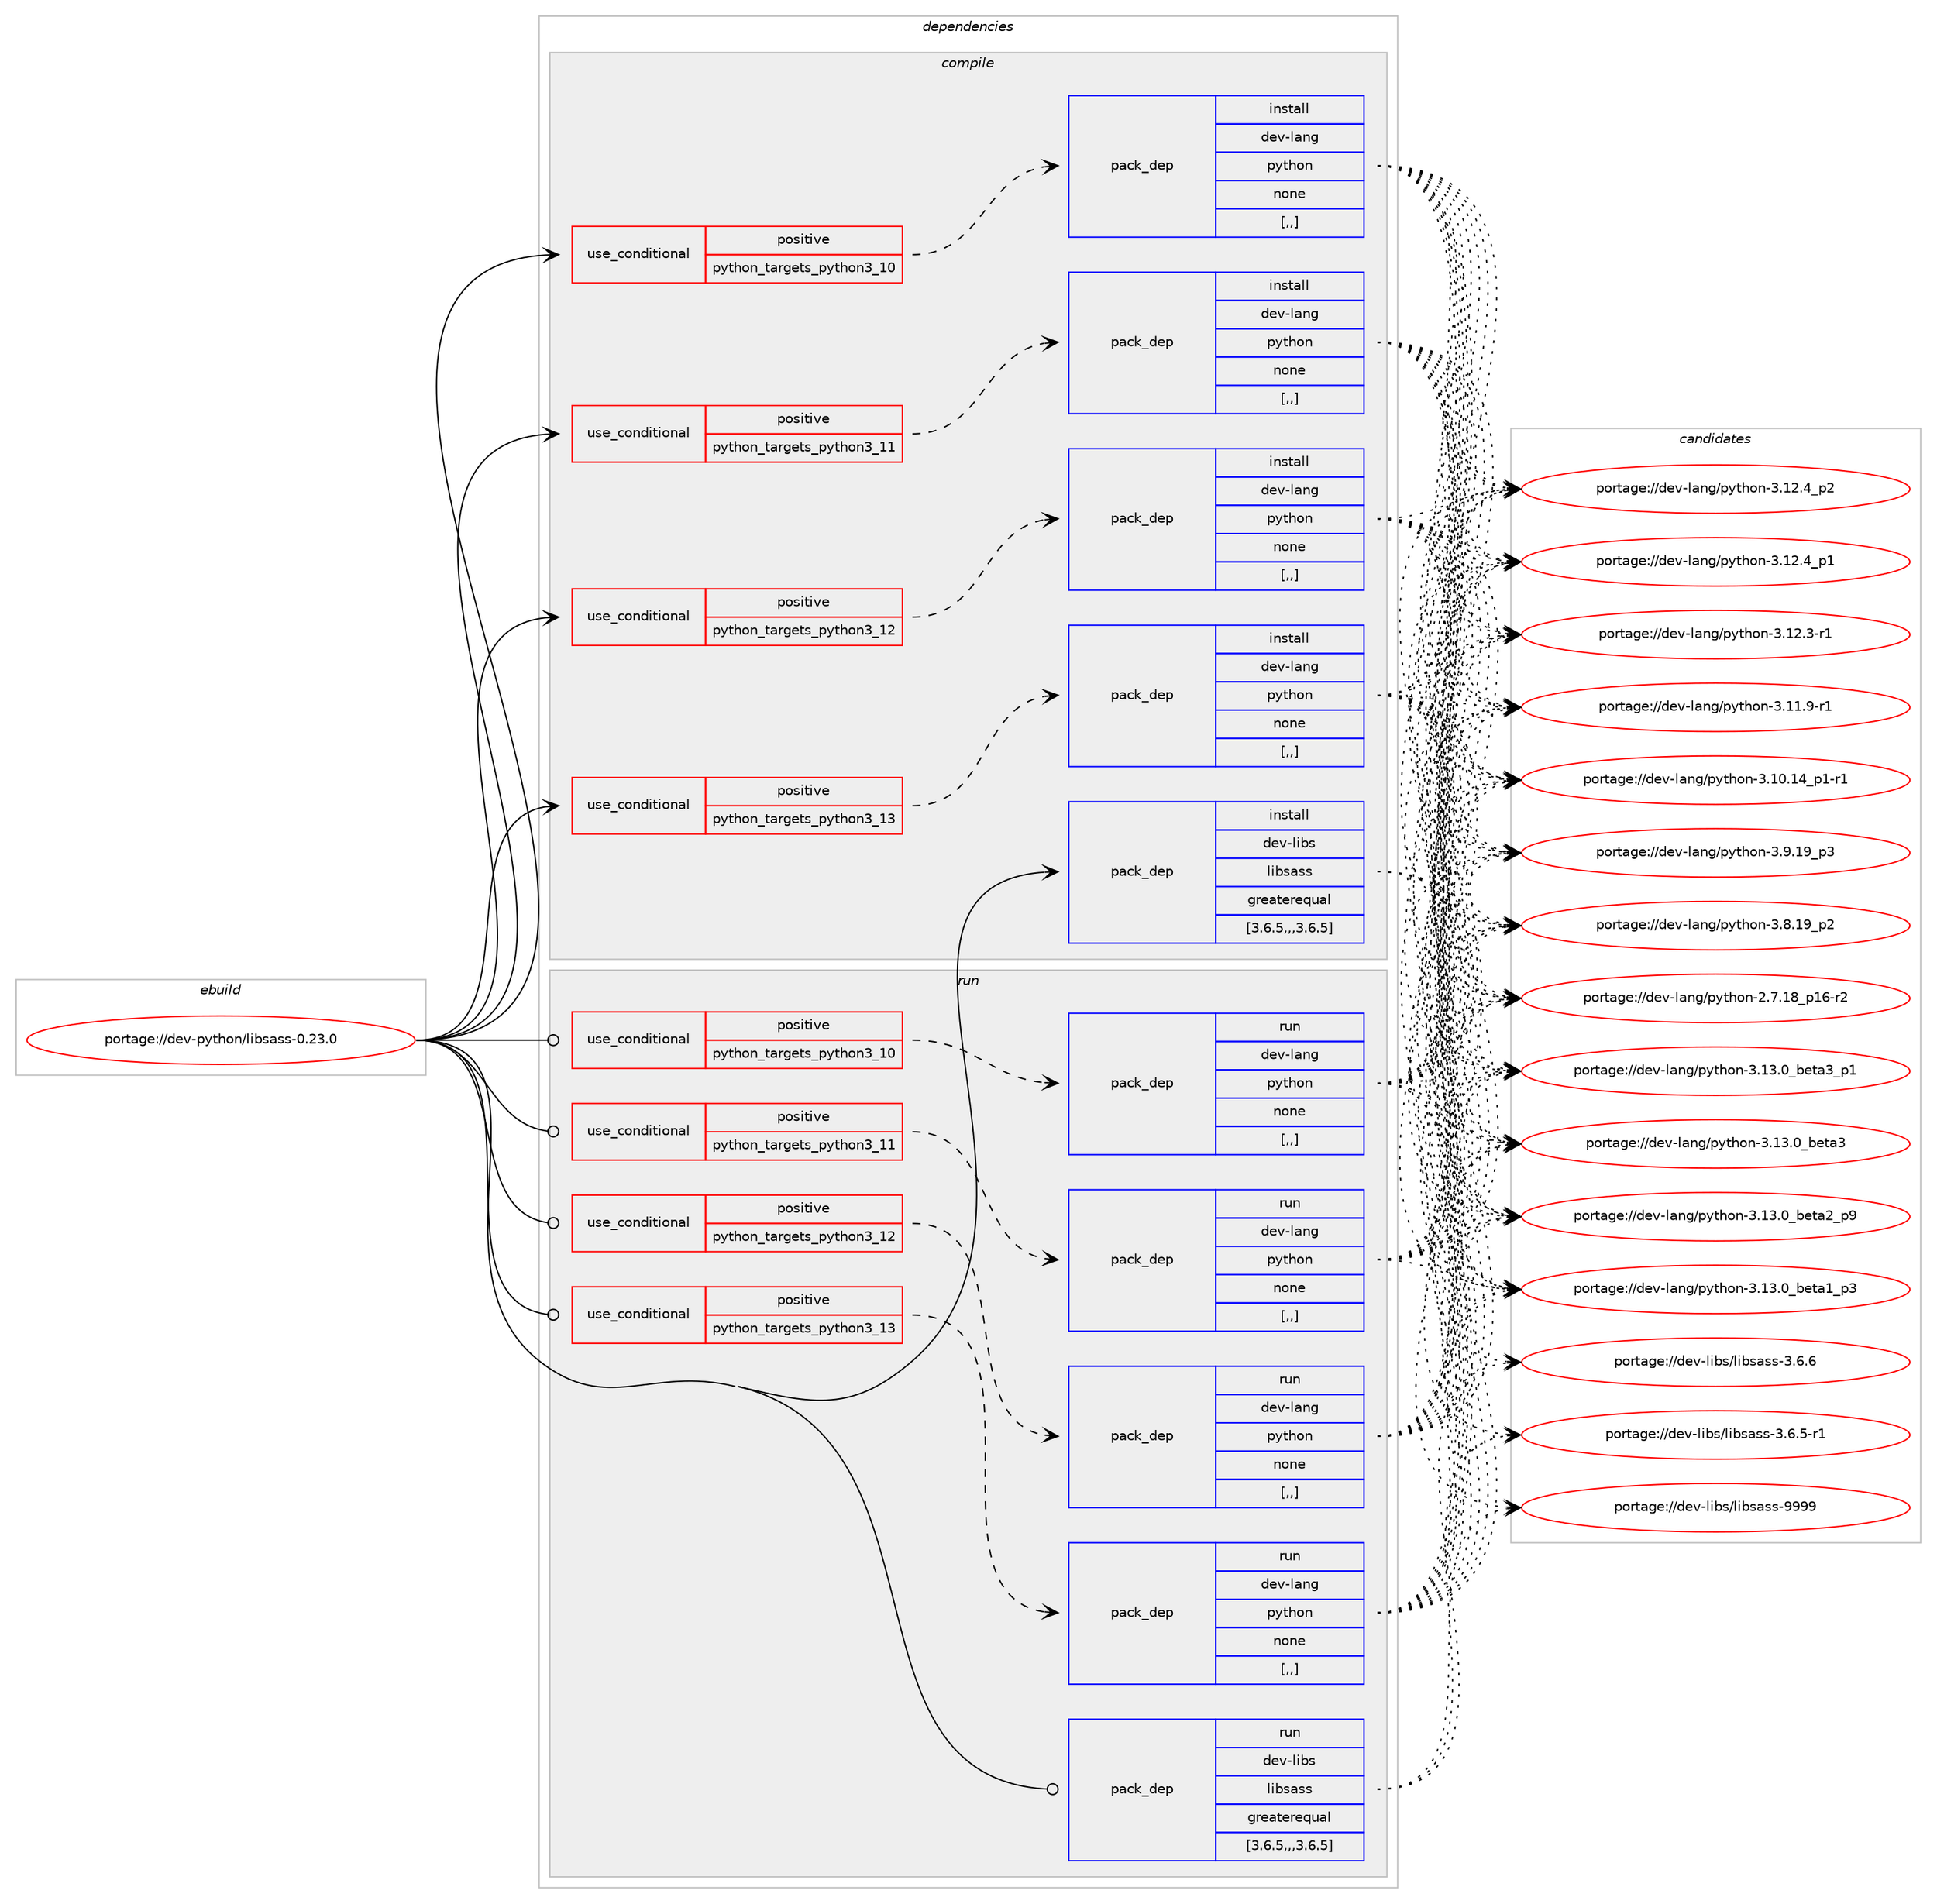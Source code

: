 digraph prolog {

# *************
# Graph options
# *************

newrank=true;
concentrate=true;
compound=true;
graph [rankdir=LR,fontname=Helvetica,fontsize=10,ranksep=1.5];#, ranksep=2.5, nodesep=0.2];
edge  [arrowhead=vee];
node  [fontname=Helvetica,fontsize=10];

# **********
# The ebuild
# **********

subgraph cluster_leftcol {
color=gray;
label=<<i>ebuild</i>>;
id [label="portage://dev-python/libsass-0.23.0", color=red, width=4, href="../dev-python/libsass-0.23.0.svg"];
}

# ****************
# The dependencies
# ****************

subgraph cluster_midcol {
color=gray;
label=<<i>dependencies</i>>;
subgraph cluster_compile {
fillcolor="#eeeeee";
style=filled;
label=<<i>compile</i>>;
subgraph cond34180 {
dependency149624 [label=<<TABLE BORDER="0" CELLBORDER="1" CELLSPACING="0" CELLPADDING="4"><TR><TD ROWSPAN="3" CELLPADDING="10">use_conditional</TD></TR><TR><TD>positive</TD></TR><TR><TD>python_targets_python3_10</TD></TR></TABLE>>, shape=none, color=red];
subgraph pack114195 {
dependency149625 [label=<<TABLE BORDER="0" CELLBORDER="1" CELLSPACING="0" CELLPADDING="4" WIDTH="220"><TR><TD ROWSPAN="6" CELLPADDING="30">pack_dep</TD></TR><TR><TD WIDTH="110">install</TD></TR><TR><TD>dev-lang</TD></TR><TR><TD>python</TD></TR><TR><TD>none</TD></TR><TR><TD>[,,]</TD></TR></TABLE>>, shape=none, color=blue];
}
dependency149624:e -> dependency149625:w [weight=20,style="dashed",arrowhead="vee"];
}
id:e -> dependency149624:w [weight=20,style="solid",arrowhead="vee"];
subgraph cond34181 {
dependency149626 [label=<<TABLE BORDER="0" CELLBORDER="1" CELLSPACING="0" CELLPADDING="4"><TR><TD ROWSPAN="3" CELLPADDING="10">use_conditional</TD></TR><TR><TD>positive</TD></TR><TR><TD>python_targets_python3_11</TD></TR></TABLE>>, shape=none, color=red];
subgraph pack114196 {
dependency149627 [label=<<TABLE BORDER="0" CELLBORDER="1" CELLSPACING="0" CELLPADDING="4" WIDTH="220"><TR><TD ROWSPAN="6" CELLPADDING="30">pack_dep</TD></TR><TR><TD WIDTH="110">install</TD></TR><TR><TD>dev-lang</TD></TR><TR><TD>python</TD></TR><TR><TD>none</TD></TR><TR><TD>[,,]</TD></TR></TABLE>>, shape=none, color=blue];
}
dependency149626:e -> dependency149627:w [weight=20,style="dashed",arrowhead="vee"];
}
id:e -> dependency149626:w [weight=20,style="solid",arrowhead="vee"];
subgraph cond34182 {
dependency149628 [label=<<TABLE BORDER="0" CELLBORDER="1" CELLSPACING="0" CELLPADDING="4"><TR><TD ROWSPAN="3" CELLPADDING="10">use_conditional</TD></TR><TR><TD>positive</TD></TR><TR><TD>python_targets_python3_12</TD></TR></TABLE>>, shape=none, color=red];
subgraph pack114197 {
dependency149629 [label=<<TABLE BORDER="0" CELLBORDER="1" CELLSPACING="0" CELLPADDING="4" WIDTH="220"><TR><TD ROWSPAN="6" CELLPADDING="30">pack_dep</TD></TR><TR><TD WIDTH="110">install</TD></TR><TR><TD>dev-lang</TD></TR><TR><TD>python</TD></TR><TR><TD>none</TD></TR><TR><TD>[,,]</TD></TR></TABLE>>, shape=none, color=blue];
}
dependency149628:e -> dependency149629:w [weight=20,style="dashed",arrowhead="vee"];
}
id:e -> dependency149628:w [weight=20,style="solid",arrowhead="vee"];
subgraph cond34183 {
dependency149630 [label=<<TABLE BORDER="0" CELLBORDER="1" CELLSPACING="0" CELLPADDING="4"><TR><TD ROWSPAN="3" CELLPADDING="10">use_conditional</TD></TR><TR><TD>positive</TD></TR><TR><TD>python_targets_python3_13</TD></TR></TABLE>>, shape=none, color=red];
subgraph pack114198 {
dependency149631 [label=<<TABLE BORDER="0" CELLBORDER="1" CELLSPACING="0" CELLPADDING="4" WIDTH="220"><TR><TD ROWSPAN="6" CELLPADDING="30">pack_dep</TD></TR><TR><TD WIDTH="110">install</TD></TR><TR><TD>dev-lang</TD></TR><TR><TD>python</TD></TR><TR><TD>none</TD></TR><TR><TD>[,,]</TD></TR></TABLE>>, shape=none, color=blue];
}
dependency149630:e -> dependency149631:w [weight=20,style="dashed",arrowhead="vee"];
}
id:e -> dependency149630:w [weight=20,style="solid",arrowhead="vee"];
subgraph pack114199 {
dependency149632 [label=<<TABLE BORDER="0" CELLBORDER="1" CELLSPACING="0" CELLPADDING="4" WIDTH="220"><TR><TD ROWSPAN="6" CELLPADDING="30">pack_dep</TD></TR><TR><TD WIDTH="110">install</TD></TR><TR><TD>dev-libs</TD></TR><TR><TD>libsass</TD></TR><TR><TD>greaterequal</TD></TR><TR><TD>[3.6.5,,,3.6.5]</TD></TR></TABLE>>, shape=none, color=blue];
}
id:e -> dependency149632:w [weight=20,style="solid",arrowhead="vee"];
}
subgraph cluster_compileandrun {
fillcolor="#eeeeee";
style=filled;
label=<<i>compile and run</i>>;
}
subgraph cluster_run {
fillcolor="#eeeeee";
style=filled;
label=<<i>run</i>>;
subgraph cond34184 {
dependency149633 [label=<<TABLE BORDER="0" CELLBORDER="1" CELLSPACING="0" CELLPADDING="4"><TR><TD ROWSPAN="3" CELLPADDING="10">use_conditional</TD></TR><TR><TD>positive</TD></TR><TR><TD>python_targets_python3_10</TD></TR></TABLE>>, shape=none, color=red];
subgraph pack114200 {
dependency149634 [label=<<TABLE BORDER="0" CELLBORDER="1" CELLSPACING="0" CELLPADDING="4" WIDTH="220"><TR><TD ROWSPAN="6" CELLPADDING="30">pack_dep</TD></TR><TR><TD WIDTH="110">run</TD></TR><TR><TD>dev-lang</TD></TR><TR><TD>python</TD></TR><TR><TD>none</TD></TR><TR><TD>[,,]</TD></TR></TABLE>>, shape=none, color=blue];
}
dependency149633:e -> dependency149634:w [weight=20,style="dashed",arrowhead="vee"];
}
id:e -> dependency149633:w [weight=20,style="solid",arrowhead="odot"];
subgraph cond34185 {
dependency149635 [label=<<TABLE BORDER="0" CELLBORDER="1" CELLSPACING="0" CELLPADDING="4"><TR><TD ROWSPAN="3" CELLPADDING="10">use_conditional</TD></TR><TR><TD>positive</TD></TR><TR><TD>python_targets_python3_11</TD></TR></TABLE>>, shape=none, color=red];
subgraph pack114201 {
dependency149636 [label=<<TABLE BORDER="0" CELLBORDER="1" CELLSPACING="0" CELLPADDING="4" WIDTH="220"><TR><TD ROWSPAN="6" CELLPADDING="30">pack_dep</TD></TR><TR><TD WIDTH="110">run</TD></TR><TR><TD>dev-lang</TD></TR><TR><TD>python</TD></TR><TR><TD>none</TD></TR><TR><TD>[,,]</TD></TR></TABLE>>, shape=none, color=blue];
}
dependency149635:e -> dependency149636:w [weight=20,style="dashed",arrowhead="vee"];
}
id:e -> dependency149635:w [weight=20,style="solid",arrowhead="odot"];
subgraph cond34186 {
dependency149637 [label=<<TABLE BORDER="0" CELLBORDER="1" CELLSPACING="0" CELLPADDING="4"><TR><TD ROWSPAN="3" CELLPADDING="10">use_conditional</TD></TR><TR><TD>positive</TD></TR><TR><TD>python_targets_python3_12</TD></TR></TABLE>>, shape=none, color=red];
subgraph pack114202 {
dependency149638 [label=<<TABLE BORDER="0" CELLBORDER="1" CELLSPACING="0" CELLPADDING="4" WIDTH="220"><TR><TD ROWSPAN="6" CELLPADDING="30">pack_dep</TD></TR><TR><TD WIDTH="110">run</TD></TR><TR><TD>dev-lang</TD></TR><TR><TD>python</TD></TR><TR><TD>none</TD></TR><TR><TD>[,,]</TD></TR></TABLE>>, shape=none, color=blue];
}
dependency149637:e -> dependency149638:w [weight=20,style="dashed",arrowhead="vee"];
}
id:e -> dependency149637:w [weight=20,style="solid",arrowhead="odot"];
subgraph cond34187 {
dependency149639 [label=<<TABLE BORDER="0" CELLBORDER="1" CELLSPACING="0" CELLPADDING="4"><TR><TD ROWSPAN="3" CELLPADDING="10">use_conditional</TD></TR><TR><TD>positive</TD></TR><TR><TD>python_targets_python3_13</TD></TR></TABLE>>, shape=none, color=red];
subgraph pack114203 {
dependency149640 [label=<<TABLE BORDER="0" CELLBORDER="1" CELLSPACING="0" CELLPADDING="4" WIDTH="220"><TR><TD ROWSPAN="6" CELLPADDING="30">pack_dep</TD></TR><TR><TD WIDTH="110">run</TD></TR><TR><TD>dev-lang</TD></TR><TR><TD>python</TD></TR><TR><TD>none</TD></TR><TR><TD>[,,]</TD></TR></TABLE>>, shape=none, color=blue];
}
dependency149639:e -> dependency149640:w [weight=20,style="dashed",arrowhead="vee"];
}
id:e -> dependency149639:w [weight=20,style="solid",arrowhead="odot"];
subgraph pack114204 {
dependency149641 [label=<<TABLE BORDER="0" CELLBORDER="1" CELLSPACING="0" CELLPADDING="4" WIDTH="220"><TR><TD ROWSPAN="6" CELLPADDING="30">pack_dep</TD></TR><TR><TD WIDTH="110">run</TD></TR><TR><TD>dev-libs</TD></TR><TR><TD>libsass</TD></TR><TR><TD>greaterequal</TD></TR><TR><TD>[3.6.5,,,3.6.5]</TD></TR></TABLE>>, shape=none, color=blue];
}
id:e -> dependency149641:w [weight=20,style="solid",arrowhead="odot"];
}
}

# **************
# The candidates
# **************

subgraph cluster_choices {
rank=same;
color=gray;
label=<<i>candidates</i>>;

subgraph choice114195 {
color=black;
nodesep=1;
choice10010111845108971101034711212111610411111045514649514648959810111697519511249 [label="portage://dev-lang/python-3.13.0_beta3_p1", color=red, width=4,href="../dev-lang/python-3.13.0_beta3_p1.svg"];
choice1001011184510897110103471121211161041111104551464951464895981011169751 [label="portage://dev-lang/python-3.13.0_beta3", color=red, width=4,href="../dev-lang/python-3.13.0_beta3.svg"];
choice10010111845108971101034711212111610411111045514649514648959810111697509511257 [label="portage://dev-lang/python-3.13.0_beta2_p9", color=red, width=4,href="../dev-lang/python-3.13.0_beta2_p9.svg"];
choice10010111845108971101034711212111610411111045514649514648959810111697499511251 [label="portage://dev-lang/python-3.13.0_beta1_p3", color=red, width=4,href="../dev-lang/python-3.13.0_beta1_p3.svg"];
choice100101118451089711010347112121116104111110455146495046529511250 [label="portage://dev-lang/python-3.12.4_p2", color=red, width=4,href="../dev-lang/python-3.12.4_p2.svg"];
choice100101118451089711010347112121116104111110455146495046529511249 [label="portage://dev-lang/python-3.12.4_p1", color=red, width=4,href="../dev-lang/python-3.12.4_p1.svg"];
choice100101118451089711010347112121116104111110455146495046514511449 [label="portage://dev-lang/python-3.12.3-r1", color=red, width=4,href="../dev-lang/python-3.12.3-r1.svg"];
choice100101118451089711010347112121116104111110455146494946574511449 [label="portage://dev-lang/python-3.11.9-r1", color=red, width=4,href="../dev-lang/python-3.11.9-r1.svg"];
choice100101118451089711010347112121116104111110455146494846495295112494511449 [label="portage://dev-lang/python-3.10.14_p1-r1", color=red, width=4,href="../dev-lang/python-3.10.14_p1-r1.svg"];
choice100101118451089711010347112121116104111110455146574649579511251 [label="portage://dev-lang/python-3.9.19_p3", color=red, width=4,href="../dev-lang/python-3.9.19_p3.svg"];
choice100101118451089711010347112121116104111110455146564649579511250 [label="portage://dev-lang/python-3.8.19_p2", color=red, width=4,href="../dev-lang/python-3.8.19_p2.svg"];
choice100101118451089711010347112121116104111110455046554649569511249544511450 [label="portage://dev-lang/python-2.7.18_p16-r2", color=red, width=4,href="../dev-lang/python-2.7.18_p16-r2.svg"];
dependency149625:e -> choice10010111845108971101034711212111610411111045514649514648959810111697519511249:w [style=dotted,weight="100"];
dependency149625:e -> choice1001011184510897110103471121211161041111104551464951464895981011169751:w [style=dotted,weight="100"];
dependency149625:e -> choice10010111845108971101034711212111610411111045514649514648959810111697509511257:w [style=dotted,weight="100"];
dependency149625:e -> choice10010111845108971101034711212111610411111045514649514648959810111697499511251:w [style=dotted,weight="100"];
dependency149625:e -> choice100101118451089711010347112121116104111110455146495046529511250:w [style=dotted,weight="100"];
dependency149625:e -> choice100101118451089711010347112121116104111110455146495046529511249:w [style=dotted,weight="100"];
dependency149625:e -> choice100101118451089711010347112121116104111110455146495046514511449:w [style=dotted,weight="100"];
dependency149625:e -> choice100101118451089711010347112121116104111110455146494946574511449:w [style=dotted,weight="100"];
dependency149625:e -> choice100101118451089711010347112121116104111110455146494846495295112494511449:w [style=dotted,weight="100"];
dependency149625:e -> choice100101118451089711010347112121116104111110455146574649579511251:w [style=dotted,weight="100"];
dependency149625:e -> choice100101118451089711010347112121116104111110455146564649579511250:w [style=dotted,weight="100"];
dependency149625:e -> choice100101118451089711010347112121116104111110455046554649569511249544511450:w [style=dotted,weight="100"];
}
subgraph choice114196 {
color=black;
nodesep=1;
choice10010111845108971101034711212111610411111045514649514648959810111697519511249 [label="portage://dev-lang/python-3.13.0_beta3_p1", color=red, width=4,href="../dev-lang/python-3.13.0_beta3_p1.svg"];
choice1001011184510897110103471121211161041111104551464951464895981011169751 [label="portage://dev-lang/python-3.13.0_beta3", color=red, width=4,href="../dev-lang/python-3.13.0_beta3.svg"];
choice10010111845108971101034711212111610411111045514649514648959810111697509511257 [label="portage://dev-lang/python-3.13.0_beta2_p9", color=red, width=4,href="../dev-lang/python-3.13.0_beta2_p9.svg"];
choice10010111845108971101034711212111610411111045514649514648959810111697499511251 [label="portage://dev-lang/python-3.13.0_beta1_p3", color=red, width=4,href="../dev-lang/python-3.13.0_beta1_p3.svg"];
choice100101118451089711010347112121116104111110455146495046529511250 [label="portage://dev-lang/python-3.12.4_p2", color=red, width=4,href="../dev-lang/python-3.12.4_p2.svg"];
choice100101118451089711010347112121116104111110455146495046529511249 [label="portage://dev-lang/python-3.12.4_p1", color=red, width=4,href="../dev-lang/python-3.12.4_p1.svg"];
choice100101118451089711010347112121116104111110455146495046514511449 [label="portage://dev-lang/python-3.12.3-r1", color=red, width=4,href="../dev-lang/python-3.12.3-r1.svg"];
choice100101118451089711010347112121116104111110455146494946574511449 [label="portage://dev-lang/python-3.11.9-r1", color=red, width=4,href="../dev-lang/python-3.11.9-r1.svg"];
choice100101118451089711010347112121116104111110455146494846495295112494511449 [label="portage://dev-lang/python-3.10.14_p1-r1", color=red, width=4,href="../dev-lang/python-3.10.14_p1-r1.svg"];
choice100101118451089711010347112121116104111110455146574649579511251 [label="portage://dev-lang/python-3.9.19_p3", color=red, width=4,href="../dev-lang/python-3.9.19_p3.svg"];
choice100101118451089711010347112121116104111110455146564649579511250 [label="portage://dev-lang/python-3.8.19_p2", color=red, width=4,href="../dev-lang/python-3.8.19_p2.svg"];
choice100101118451089711010347112121116104111110455046554649569511249544511450 [label="portage://dev-lang/python-2.7.18_p16-r2", color=red, width=4,href="../dev-lang/python-2.7.18_p16-r2.svg"];
dependency149627:e -> choice10010111845108971101034711212111610411111045514649514648959810111697519511249:w [style=dotted,weight="100"];
dependency149627:e -> choice1001011184510897110103471121211161041111104551464951464895981011169751:w [style=dotted,weight="100"];
dependency149627:e -> choice10010111845108971101034711212111610411111045514649514648959810111697509511257:w [style=dotted,weight="100"];
dependency149627:e -> choice10010111845108971101034711212111610411111045514649514648959810111697499511251:w [style=dotted,weight="100"];
dependency149627:e -> choice100101118451089711010347112121116104111110455146495046529511250:w [style=dotted,weight="100"];
dependency149627:e -> choice100101118451089711010347112121116104111110455146495046529511249:w [style=dotted,weight="100"];
dependency149627:e -> choice100101118451089711010347112121116104111110455146495046514511449:w [style=dotted,weight="100"];
dependency149627:e -> choice100101118451089711010347112121116104111110455146494946574511449:w [style=dotted,weight="100"];
dependency149627:e -> choice100101118451089711010347112121116104111110455146494846495295112494511449:w [style=dotted,weight="100"];
dependency149627:e -> choice100101118451089711010347112121116104111110455146574649579511251:w [style=dotted,weight="100"];
dependency149627:e -> choice100101118451089711010347112121116104111110455146564649579511250:w [style=dotted,weight="100"];
dependency149627:e -> choice100101118451089711010347112121116104111110455046554649569511249544511450:w [style=dotted,weight="100"];
}
subgraph choice114197 {
color=black;
nodesep=1;
choice10010111845108971101034711212111610411111045514649514648959810111697519511249 [label="portage://dev-lang/python-3.13.0_beta3_p1", color=red, width=4,href="../dev-lang/python-3.13.0_beta3_p1.svg"];
choice1001011184510897110103471121211161041111104551464951464895981011169751 [label="portage://dev-lang/python-3.13.0_beta3", color=red, width=4,href="../dev-lang/python-3.13.0_beta3.svg"];
choice10010111845108971101034711212111610411111045514649514648959810111697509511257 [label="portage://dev-lang/python-3.13.0_beta2_p9", color=red, width=4,href="../dev-lang/python-3.13.0_beta2_p9.svg"];
choice10010111845108971101034711212111610411111045514649514648959810111697499511251 [label="portage://dev-lang/python-3.13.0_beta1_p3", color=red, width=4,href="../dev-lang/python-3.13.0_beta1_p3.svg"];
choice100101118451089711010347112121116104111110455146495046529511250 [label="portage://dev-lang/python-3.12.4_p2", color=red, width=4,href="../dev-lang/python-3.12.4_p2.svg"];
choice100101118451089711010347112121116104111110455146495046529511249 [label="portage://dev-lang/python-3.12.4_p1", color=red, width=4,href="../dev-lang/python-3.12.4_p1.svg"];
choice100101118451089711010347112121116104111110455146495046514511449 [label="portage://dev-lang/python-3.12.3-r1", color=red, width=4,href="../dev-lang/python-3.12.3-r1.svg"];
choice100101118451089711010347112121116104111110455146494946574511449 [label="portage://dev-lang/python-3.11.9-r1", color=red, width=4,href="../dev-lang/python-3.11.9-r1.svg"];
choice100101118451089711010347112121116104111110455146494846495295112494511449 [label="portage://dev-lang/python-3.10.14_p1-r1", color=red, width=4,href="../dev-lang/python-3.10.14_p1-r1.svg"];
choice100101118451089711010347112121116104111110455146574649579511251 [label="portage://dev-lang/python-3.9.19_p3", color=red, width=4,href="../dev-lang/python-3.9.19_p3.svg"];
choice100101118451089711010347112121116104111110455146564649579511250 [label="portage://dev-lang/python-3.8.19_p2", color=red, width=4,href="../dev-lang/python-3.8.19_p2.svg"];
choice100101118451089711010347112121116104111110455046554649569511249544511450 [label="portage://dev-lang/python-2.7.18_p16-r2", color=red, width=4,href="../dev-lang/python-2.7.18_p16-r2.svg"];
dependency149629:e -> choice10010111845108971101034711212111610411111045514649514648959810111697519511249:w [style=dotted,weight="100"];
dependency149629:e -> choice1001011184510897110103471121211161041111104551464951464895981011169751:w [style=dotted,weight="100"];
dependency149629:e -> choice10010111845108971101034711212111610411111045514649514648959810111697509511257:w [style=dotted,weight="100"];
dependency149629:e -> choice10010111845108971101034711212111610411111045514649514648959810111697499511251:w [style=dotted,weight="100"];
dependency149629:e -> choice100101118451089711010347112121116104111110455146495046529511250:w [style=dotted,weight="100"];
dependency149629:e -> choice100101118451089711010347112121116104111110455146495046529511249:w [style=dotted,weight="100"];
dependency149629:e -> choice100101118451089711010347112121116104111110455146495046514511449:w [style=dotted,weight="100"];
dependency149629:e -> choice100101118451089711010347112121116104111110455146494946574511449:w [style=dotted,weight="100"];
dependency149629:e -> choice100101118451089711010347112121116104111110455146494846495295112494511449:w [style=dotted,weight="100"];
dependency149629:e -> choice100101118451089711010347112121116104111110455146574649579511251:w [style=dotted,weight="100"];
dependency149629:e -> choice100101118451089711010347112121116104111110455146564649579511250:w [style=dotted,weight="100"];
dependency149629:e -> choice100101118451089711010347112121116104111110455046554649569511249544511450:w [style=dotted,weight="100"];
}
subgraph choice114198 {
color=black;
nodesep=1;
choice10010111845108971101034711212111610411111045514649514648959810111697519511249 [label="portage://dev-lang/python-3.13.0_beta3_p1", color=red, width=4,href="../dev-lang/python-3.13.0_beta3_p1.svg"];
choice1001011184510897110103471121211161041111104551464951464895981011169751 [label="portage://dev-lang/python-3.13.0_beta3", color=red, width=4,href="../dev-lang/python-3.13.0_beta3.svg"];
choice10010111845108971101034711212111610411111045514649514648959810111697509511257 [label="portage://dev-lang/python-3.13.0_beta2_p9", color=red, width=4,href="../dev-lang/python-3.13.0_beta2_p9.svg"];
choice10010111845108971101034711212111610411111045514649514648959810111697499511251 [label="portage://dev-lang/python-3.13.0_beta1_p3", color=red, width=4,href="../dev-lang/python-3.13.0_beta1_p3.svg"];
choice100101118451089711010347112121116104111110455146495046529511250 [label="portage://dev-lang/python-3.12.4_p2", color=red, width=4,href="../dev-lang/python-3.12.4_p2.svg"];
choice100101118451089711010347112121116104111110455146495046529511249 [label="portage://dev-lang/python-3.12.4_p1", color=red, width=4,href="../dev-lang/python-3.12.4_p1.svg"];
choice100101118451089711010347112121116104111110455146495046514511449 [label="portage://dev-lang/python-3.12.3-r1", color=red, width=4,href="../dev-lang/python-3.12.3-r1.svg"];
choice100101118451089711010347112121116104111110455146494946574511449 [label="portage://dev-lang/python-3.11.9-r1", color=red, width=4,href="../dev-lang/python-3.11.9-r1.svg"];
choice100101118451089711010347112121116104111110455146494846495295112494511449 [label="portage://dev-lang/python-3.10.14_p1-r1", color=red, width=4,href="../dev-lang/python-3.10.14_p1-r1.svg"];
choice100101118451089711010347112121116104111110455146574649579511251 [label="portage://dev-lang/python-3.9.19_p3", color=red, width=4,href="../dev-lang/python-3.9.19_p3.svg"];
choice100101118451089711010347112121116104111110455146564649579511250 [label="portage://dev-lang/python-3.8.19_p2", color=red, width=4,href="../dev-lang/python-3.8.19_p2.svg"];
choice100101118451089711010347112121116104111110455046554649569511249544511450 [label="portage://dev-lang/python-2.7.18_p16-r2", color=red, width=4,href="../dev-lang/python-2.7.18_p16-r2.svg"];
dependency149631:e -> choice10010111845108971101034711212111610411111045514649514648959810111697519511249:w [style=dotted,weight="100"];
dependency149631:e -> choice1001011184510897110103471121211161041111104551464951464895981011169751:w [style=dotted,weight="100"];
dependency149631:e -> choice10010111845108971101034711212111610411111045514649514648959810111697509511257:w [style=dotted,weight="100"];
dependency149631:e -> choice10010111845108971101034711212111610411111045514649514648959810111697499511251:w [style=dotted,weight="100"];
dependency149631:e -> choice100101118451089711010347112121116104111110455146495046529511250:w [style=dotted,weight="100"];
dependency149631:e -> choice100101118451089711010347112121116104111110455146495046529511249:w [style=dotted,weight="100"];
dependency149631:e -> choice100101118451089711010347112121116104111110455146495046514511449:w [style=dotted,weight="100"];
dependency149631:e -> choice100101118451089711010347112121116104111110455146494946574511449:w [style=dotted,weight="100"];
dependency149631:e -> choice100101118451089711010347112121116104111110455146494846495295112494511449:w [style=dotted,weight="100"];
dependency149631:e -> choice100101118451089711010347112121116104111110455146574649579511251:w [style=dotted,weight="100"];
dependency149631:e -> choice100101118451089711010347112121116104111110455146564649579511250:w [style=dotted,weight="100"];
dependency149631:e -> choice100101118451089711010347112121116104111110455046554649569511249544511450:w [style=dotted,weight="100"];
}
subgraph choice114199 {
color=black;
nodesep=1;
choice10010111845108105981154710810598115971151154557575757 [label="portage://dev-libs/libsass-9999", color=red, width=4,href="../dev-libs/libsass-9999.svg"];
choice1001011184510810598115471081059811597115115455146544654 [label="portage://dev-libs/libsass-3.6.6", color=red, width=4,href="../dev-libs/libsass-3.6.6.svg"];
choice10010111845108105981154710810598115971151154551465446534511449 [label="portage://dev-libs/libsass-3.6.5-r1", color=red, width=4,href="../dev-libs/libsass-3.6.5-r1.svg"];
dependency149632:e -> choice10010111845108105981154710810598115971151154557575757:w [style=dotted,weight="100"];
dependency149632:e -> choice1001011184510810598115471081059811597115115455146544654:w [style=dotted,weight="100"];
dependency149632:e -> choice10010111845108105981154710810598115971151154551465446534511449:w [style=dotted,weight="100"];
}
subgraph choice114200 {
color=black;
nodesep=1;
choice10010111845108971101034711212111610411111045514649514648959810111697519511249 [label="portage://dev-lang/python-3.13.0_beta3_p1", color=red, width=4,href="../dev-lang/python-3.13.0_beta3_p1.svg"];
choice1001011184510897110103471121211161041111104551464951464895981011169751 [label="portage://dev-lang/python-3.13.0_beta3", color=red, width=4,href="../dev-lang/python-3.13.0_beta3.svg"];
choice10010111845108971101034711212111610411111045514649514648959810111697509511257 [label="portage://dev-lang/python-3.13.0_beta2_p9", color=red, width=4,href="../dev-lang/python-3.13.0_beta2_p9.svg"];
choice10010111845108971101034711212111610411111045514649514648959810111697499511251 [label="portage://dev-lang/python-3.13.0_beta1_p3", color=red, width=4,href="../dev-lang/python-3.13.0_beta1_p3.svg"];
choice100101118451089711010347112121116104111110455146495046529511250 [label="portage://dev-lang/python-3.12.4_p2", color=red, width=4,href="../dev-lang/python-3.12.4_p2.svg"];
choice100101118451089711010347112121116104111110455146495046529511249 [label="portage://dev-lang/python-3.12.4_p1", color=red, width=4,href="../dev-lang/python-3.12.4_p1.svg"];
choice100101118451089711010347112121116104111110455146495046514511449 [label="portage://dev-lang/python-3.12.3-r1", color=red, width=4,href="../dev-lang/python-3.12.3-r1.svg"];
choice100101118451089711010347112121116104111110455146494946574511449 [label="portage://dev-lang/python-3.11.9-r1", color=red, width=4,href="../dev-lang/python-3.11.9-r1.svg"];
choice100101118451089711010347112121116104111110455146494846495295112494511449 [label="portage://dev-lang/python-3.10.14_p1-r1", color=red, width=4,href="../dev-lang/python-3.10.14_p1-r1.svg"];
choice100101118451089711010347112121116104111110455146574649579511251 [label="portage://dev-lang/python-3.9.19_p3", color=red, width=4,href="../dev-lang/python-3.9.19_p3.svg"];
choice100101118451089711010347112121116104111110455146564649579511250 [label="portage://dev-lang/python-3.8.19_p2", color=red, width=4,href="../dev-lang/python-3.8.19_p2.svg"];
choice100101118451089711010347112121116104111110455046554649569511249544511450 [label="portage://dev-lang/python-2.7.18_p16-r2", color=red, width=4,href="../dev-lang/python-2.7.18_p16-r2.svg"];
dependency149634:e -> choice10010111845108971101034711212111610411111045514649514648959810111697519511249:w [style=dotted,weight="100"];
dependency149634:e -> choice1001011184510897110103471121211161041111104551464951464895981011169751:w [style=dotted,weight="100"];
dependency149634:e -> choice10010111845108971101034711212111610411111045514649514648959810111697509511257:w [style=dotted,weight="100"];
dependency149634:e -> choice10010111845108971101034711212111610411111045514649514648959810111697499511251:w [style=dotted,weight="100"];
dependency149634:e -> choice100101118451089711010347112121116104111110455146495046529511250:w [style=dotted,weight="100"];
dependency149634:e -> choice100101118451089711010347112121116104111110455146495046529511249:w [style=dotted,weight="100"];
dependency149634:e -> choice100101118451089711010347112121116104111110455146495046514511449:w [style=dotted,weight="100"];
dependency149634:e -> choice100101118451089711010347112121116104111110455146494946574511449:w [style=dotted,weight="100"];
dependency149634:e -> choice100101118451089711010347112121116104111110455146494846495295112494511449:w [style=dotted,weight="100"];
dependency149634:e -> choice100101118451089711010347112121116104111110455146574649579511251:w [style=dotted,weight="100"];
dependency149634:e -> choice100101118451089711010347112121116104111110455146564649579511250:w [style=dotted,weight="100"];
dependency149634:e -> choice100101118451089711010347112121116104111110455046554649569511249544511450:w [style=dotted,weight="100"];
}
subgraph choice114201 {
color=black;
nodesep=1;
choice10010111845108971101034711212111610411111045514649514648959810111697519511249 [label="portage://dev-lang/python-3.13.0_beta3_p1", color=red, width=4,href="../dev-lang/python-3.13.0_beta3_p1.svg"];
choice1001011184510897110103471121211161041111104551464951464895981011169751 [label="portage://dev-lang/python-3.13.0_beta3", color=red, width=4,href="../dev-lang/python-3.13.0_beta3.svg"];
choice10010111845108971101034711212111610411111045514649514648959810111697509511257 [label="portage://dev-lang/python-3.13.0_beta2_p9", color=red, width=4,href="../dev-lang/python-3.13.0_beta2_p9.svg"];
choice10010111845108971101034711212111610411111045514649514648959810111697499511251 [label="portage://dev-lang/python-3.13.0_beta1_p3", color=red, width=4,href="../dev-lang/python-3.13.0_beta1_p3.svg"];
choice100101118451089711010347112121116104111110455146495046529511250 [label="portage://dev-lang/python-3.12.4_p2", color=red, width=4,href="../dev-lang/python-3.12.4_p2.svg"];
choice100101118451089711010347112121116104111110455146495046529511249 [label="portage://dev-lang/python-3.12.4_p1", color=red, width=4,href="../dev-lang/python-3.12.4_p1.svg"];
choice100101118451089711010347112121116104111110455146495046514511449 [label="portage://dev-lang/python-3.12.3-r1", color=red, width=4,href="../dev-lang/python-3.12.3-r1.svg"];
choice100101118451089711010347112121116104111110455146494946574511449 [label="portage://dev-lang/python-3.11.9-r1", color=red, width=4,href="../dev-lang/python-3.11.9-r1.svg"];
choice100101118451089711010347112121116104111110455146494846495295112494511449 [label="portage://dev-lang/python-3.10.14_p1-r1", color=red, width=4,href="../dev-lang/python-3.10.14_p1-r1.svg"];
choice100101118451089711010347112121116104111110455146574649579511251 [label="portage://dev-lang/python-3.9.19_p3", color=red, width=4,href="../dev-lang/python-3.9.19_p3.svg"];
choice100101118451089711010347112121116104111110455146564649579511250 [label="portage://dev-lang/python-3.8.19_p2", color=red, width=4,href="../dev-lang/python-3.8.19_p2.svg"];
choice100101118451089711010347112121116104111110455046554649569511249544511450 [label="portage://dev-lang/python-2.7.18_p16-r2", color=red, width=4,href="../dev-lang/python-2.7.18_p16-r2.svg"];
dependency149636:e -> choice10010111845108971101034711212111610411111045514649514648959810111697519511249:w [style=dotted,weight="100"];
dependency149636:e -> choice1001011184510897110103471121211161041111104551464951464895981011169751:w [style=dotted,weight="100"];
dependency149636:e -> choice10010111845108971101034711212111610411111045514649514648959810111697509511257:w [style=dotted,weight="100"];
dependency149636:e -> choice10010111845108971101034711212111610411111045514649514648959810111697499511251:w [style=dotted,weight="100"];
dependency149636:e -> choice100101118451089711010347112121116104111110455146495046529511250:w [style=dotted,weight="100"];
dependency149636:e -> choice100101118451089711010347112121116104111110455146495046529511249:w [style=dotted,weight="100"];
dependency149636:e -> choice100101118451089711010347112121116104111110455146495046514511449:w [style=dotted,weight="100"];
dependency149636:e -> choice100101118451089711010347112121116104111110455146494946574511449:w [style=dotted,weight="100"];
dependency149636:e -> choice100101118451089711010347112121116104111110455146494846495295112494511449:w [style=dotted,weight="100"];
dependency149636:e -> choice100101118451089711010347112121116104111110455146574649579511251:w [style=dotted,weight="100"];
dependency149636:e -> choice100101118451089711010347112121116104111110455146564649579511250:w [style=dotted,weight="100"];
dependency149636:e -> choice100101118451089711010347112121116104111110455046554649569511249544511450:w [style=dotted,weight="100"];
}
subgraph choice114202 {
color=black;
nodesep=1;
choice10010111845108971101034711212111610411111045514649514648959810111697519511249 [label="portage://dev-lang/python-3.13.0_beta3_p1", color=red, width=4,href="../dev-lang/python-3.13.0_beta3_p1.svg"];
choice1001011184510897110103471121211161041111104551464951464895981011169751 [label="portage://dev-lang/python-3.13.0_beta3", color=red, width=4,href="../dev-lang/python-3.13.0_beta3.svg"];
choice10010111845108971101034711212111610411111045514649514648959810111697509511257 [label="portage://dev-lang/python-3.13.0_beta2_p9", color=red, width=4,href="../dev-lang/python-3.13.0_beta2_p9.svg"];
choice10010111845108971101034711212111610411111045514649514648959810111697499511251 [label="portage://dev-lang/python-3.13.0_beta1_p3", color=red, width=4,href="../dev-lang/python-3.13.0_beta1_p3.svg"];
choice100101118451089711010347112121116104111110455146495046529511250 [label="portage://dev-lang/python-3.12.4_p2", color=red, width=4,href="../dev-lang/python-3.12.4_p2.svg"];
choice100101118451089711010347112121116104111110455146495046529511249 [label="portage://dev-lang/python-3.12.4_p1", color=red, width=4,href="../dev-lang/python-3.12.4_p1.svg"];
choice100101118451089711010347112121116104111110455146495046514511449 [label="portage://dev-lang/python-3.12.3-r1", color=red, width=4,href="../dev-lang/python-3.12.3-r1.svg"];
choice100101118451089711010347112121116104111110455146494946574511449 [label="portage://dev-lang/python-3.11.9-r1", color=red, width=4,href="../dev-lang/python-3.11.9-r1.svg"];
choice100101118451089711010347112121116104111110455146494846495295112494511449 [label="portage://dev-lang/python-3.10.14_p1-r1", color=red, width=4,href="../dev-lang/python-3.10.14_p1-r1.svg"];
choice100101118451089711010347112121116104111110455146574649579511251 [label="portage://dev-lang/python-3.9.19_p3", color=red, width=4,href="../dev-lang/python-3.9.19_p3.svg"];
choice100101118451089711010347112121116104111110455146564649579511250 [label="portage://dev-lang/python-3.8.19_p2", color=red, width=4,href="../dev-lang/python-3.8.19_p2.svg"];
choice100101118451089711010347112121116104111110455046554649569511249544511450 [label="portage://dev-lang/python-2.7.18_p16-r2", color=red, width=4,href="../dev-lang/python-2.7.18_p16-r2.svg"];
dependency149638:e -> choice10010111845108971101034711212111610411111045514649514648959810111697519511249:w [style=dotted,weight="100"];
dependency149638:e -> choice1001011184510897110103471121211161041111104551464951464895981011169751:w [style=dotted,weight="100"];
dependency149638:e -> choice10010111845108971101034711212111610411111045514649514648959810111697509511257:w [style=dotted,weight="100"];
dependency149638:e -> choice10010111845108971101034711212111610411111045514649514648959810111697499511251:w [style=dotted,weight="100"];
dependency149638:e -> choice100101118451089711010347112121116104111110455146495046529511250:w [style=dotted,weight="100"];
dependency149638:e -> choice100101118451089711010347112121116104111110455146495046529511249:w [style=dotted,weight="100"];
dependency149638:e -> choice100101118451089711010347112121116104111110455146495046514511449:w [style=dotted,weight="100"];
dependency149638:e -> choice100101118451089711010347112121116104111110455146494946574511449:w [style=dotted,weight="100"];
dependency149638:e -> choice100101118451089711010347112121116104111110455146494846495295112494511449:w [style=dotted,weight="100"];
dependency149638:e -> choice100101118451089711010347112121116104111110455146574649579511251:w [style=dotted,weight="100"];
dependency149638:e -> choice100101118451089711010347112121116104111110455146564649579511250:w [style=dotted,weight="100"];
dependency149638:e -> choice100101118451089711010347112121116104111110455046554649569511249544511450:w [style=dotted,weight="100"];
}
subgraph choice114203 {
color=black;
nodesep=1;
choice10010111845108971101034711212111610411111045514649514648959810111697519511249 [label="portage://dev-lang/python-3.13.0_beta3_p1", color=red, width=4,href="../dev-lang/python-3.13.0_beta3_p1.svg"];
choice1001011184510897110103471121211161041111104551464951464895981011169751 [label="portage://dev-lang/python-3.13.0_beta3", color=red, width=4,href="../dev-lang/python-3.13.0_beta3.svg"];
choice10010111845108971101034711212111610411111045514649514648959810111697509511257 [label="portage://dev-lang/python-3.13.0_beta2_p9", color=red, width=4,href="../dev-lang/python-3.13.0_beta2_p9.svg"];
choice10010111845108971101034711212111610411111045514649514648959810111697499511251 [label="portage://dev-lang/python-3.13.0_beta1_p3", color=red, width=4,href="../dev-lang/python-3.13.0_beta1_p3.svg"];
choice100101118451089711010347112121116104111110455146495046529511250 [label="portage://dev-lang/python-3.12.4_p2", color=red, width=4,href="../dev-lang/python-3.12.4_p2.svg"];
choice100101118451089711010347112121116104111110455146495046529511249 [label="portage://dev-lang/python-3.12.4_p1", color=red, width=4,href="../dev-lang/python-3.12.4_p1.svg"];
choice100101118451089711010347112121116104111110455146495046514511449 [label="portage://dev-lang/python-3.12.3-r1", color=red, width=4,href="../dev-lang/python-3.12.3-r1.svg"];
choice100101118451089711010347112121116104111110455146494946574511449 [label="portage://dev-lang/python-3.11.9-r1", color=red, width=4,href="../dev-lang/python-3.11.9-r1.svg"];
choice100101118451089711010347112121116104111110455146494846495295112494511449 [label="portage://dev-lang/python-3.10.14_p1-r1", color=red, width=4,href="../dev-lang/python-3.10.14_p1-r1.svg"];
choice100101118451089711010347112121116104111110455146574649579511251 [label="portage://dev-lang/python-3.9.19_p3", color=red, width=4,href="../dev-lang/python-3.9.19_p3.svg"];
choice100101118451089711010347112121116104111110455146564649579511250 [label="portage://dev-lang/python-3.8.19_p2", color=red, width=4,href="../dev-lang/python-3.8.19_p2.svg"];
choice100101118451089711010347112121116104111110455046554649569511249544511450 [label="portage://dev-lang/python-2.7.18_p16-r2", color=red, width=4,href="../dev-lang/python-2.7.18_p16-r2.svg"];
dependency149640:e -> choice10010111845108971101034711212111610411111045514649514648959810111697519511249:w [style=dotted,weight="100"];
dependency149640:e -> choice1001011184510897110103471121211161041111104551464951464895981011169751:w [style=dotted,weight="100"];
dependency149640:e -> choice10010111845108971101034711212111610411111045514649514648959810111697509511257:w [style=dotted,weight="100"];
dependency149640:e -> choice10010111845108971101034711212111610411111045514649514648959810111697499511251:w [style=dotted,weight="100"];
dependency149640:e -> choice100101118451089711010347112121116104111110455146495046529511250:w [style=dotted,weight="100"];
dependency149640:e -> choice100101118451089711010347112121116104111110455146495046529511249:w [style=dotted,weight="100"];
dependency149640:e -> choice100101118451089711010347112121116104111110455146495046514511449:w [style=dotted,weight="100"];
dependency149640:e -> choice100101118451089711010347112121116104111110455146494946574511449:w [style=dotted,weight="100"];
dependency149640:e -> choice100101118451089711010347112121116104111110455146494846495295112494511449:w [style=dotted,weight="100"];
dependency149640:e -> choice100101118451089711010347112121116104111110455146574649579511251:w [style=dotted,weight="100"];
dependency149640:e -> choice100101118451089711010347112121116104111110455146564649579511250:w [style=dotted,weight="100"];
dependency149640:e -> choice100101118451089711010347112121116104111110455046554649569511249544511450:w [style=dotted,weight="100"];
}
subgraph choice114204 {
color=black;
nodesep=1;
choice10010111845108105981154710810598115971151154557575757 [label="portage://dev-libs/libsass-9999", color=red, width=4,href="../dev-libs/libsass-9999.svg"];
choice1001011184510810598115471081059811597115115455146544654 [label="portage://dev-libs/libsass-3.6.6", color=red, width=4,href="../dev-libs/libsass-3.6.6.svg"];
choice10010111845108105981154710810598115971151154551465446534511449 [label="portage://dev-libs/libsass-3.6.5-r1", color=red, width=4,href="../dev-libs/libsass-3.6.5-r1.svg"];
dependency149641:e -> choice10010111845108105981154710810598115971151154557575757:w [style=dotted,weight="100"];
dependency149641:e -> choice1001011184510810598115471081059811597115115455146544654:w [style=dotted,weight="100"];
dependency149641:e -> choice10010111845108105981154710810598115971151154551465446534511449:w [style=dotted,weight="100"];
}
}

}
